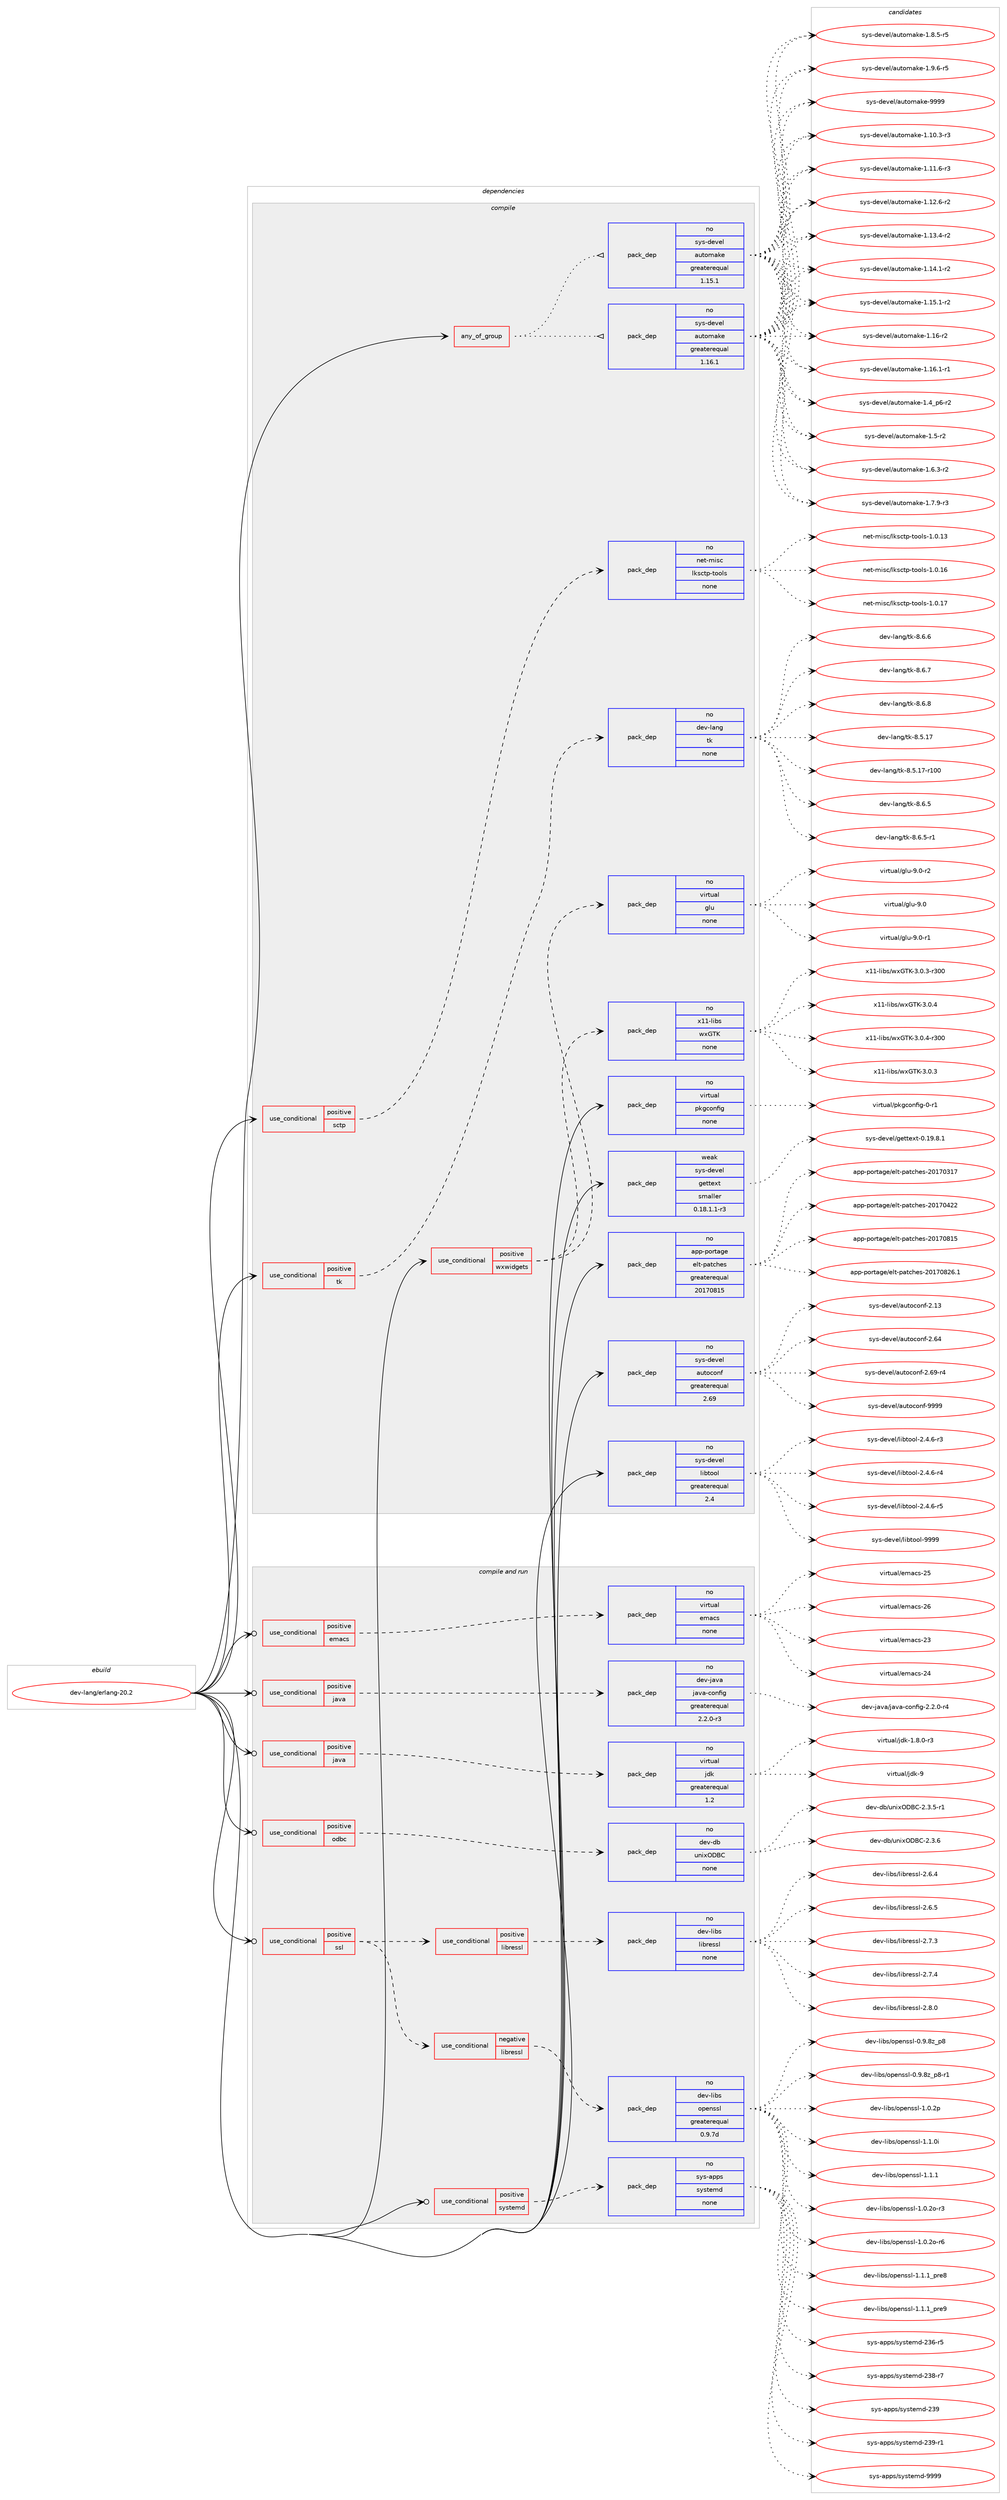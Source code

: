 digraph prolog {

# *************
# Graph options
# *************

newrank=true;
concentrate=true;
compound=true;
graph [rankdir=LR,fontname=Helvetica,fontsize=10,ranksep=1.5];#, ranksep=2.5, nodesep=0.2];
edge  [arrowhead=vee];
node  [fontname=Helvetica,fontsize=10];

# **********
# The ebuild
# **********

subgraph cluster_leftcol {
color=gray;
rank=same;
label=<<i>ebuild</i>>;
id [label="dev-lang/erlang-20.2", color=red, width=4, href="../dev-lang/erlang-20.2.svg"];
}

# ****************
# The dependencies
# ****************

subgraph cluster_midcol {
color=gray;
label=<<i>dependencies</i>>;
subgraph cluster_compile {
fillcolor="#eeeeee";
style=filled;
label=<<i>compile</i>>;
subgraph any94 {
dependency4325 [label=<<TABLE BORDER="0" CELLBORDER="1" CELLSPACING="0" CELLPADDING="4"><TR><TD CELLPADDING="10">any_of_group</TD></TR></TABLE>>, shape=none, color=red];subgraph pack2949 {
dependency4326 [label=<<TABLE BORDER="0" CELLBORDER="1" CELLSPACING="0" CELLPADDING="4" WIDTH="220"><TR><TD ROWSPAN="6" CELLPADDING="30">pack_dep</TD></TR><TR><TD WIDTH="110">no</TD></TR><TR><TD>sys-devel</TD></TR><TR><TD>automake</TD></TR><TR><TD>greaterequal</TD></TR><TR><TD>1.16.1</TD></TR></TABLE>>, shape=none, color=blue];
}
dependency4325:e -> dependency4326:w [weight=20,style="dotted",arrowhead="oinv"];
subgraph pack2950 {
dependency4327 [label=<<TABLE BORDER="0" CELLBORDER="1" CELLSPACING="0" CELLPADDING="4" WIDTH="220"><TR><TD ROWSPAN="6" CELLPADDING="30">pack_dep</TD></TR><TR><TD WIDTH="110">no</TD></TR><TR><TD>sys-devel</TD></TR><TR><TD>automake</TD></TR><TR><TD>greaterequal</TD></TR><TR><TD>1.15.1</TD></TR></TABLE>>, shape=none, color=blue];
}
dependency4325:e -> dependency4327:w [weight=20,style="dotted",arrowhead="oinv"];
}
id:e -> dependency4325:w [weight=20,style="solid",arrowhead="vee"];
subgraph cond1274 {
dependency4328 [label=<<TABLE BORDER="0" CELLBORDER="1" CELLSPACING="0" CELLPADDING="4"><TR><TD ROWSPAN="3" CELLPADDING="10">use_conditional</TD></TR><TR><TD>positive</TD></TR><TR><TD>sctp</TD></TR></TABLE>>, shape=none, color=red];
subgraph pack2951 {
dependency4329 [label=<<TABLE BORDER="0" CELLBORDER="1" CELLSPACING="0" CELLPADDING="4" WIDTH="220"><TR><TD ROWSPAN="6" CELLPADDING="30">pack_dep</TD></TR><TR><TD WIDTH="110">no</TD></TR><TR><TD>net-misc</TD></TR><TR><TD>lksctp-tools</TD></TR><TR><TD>none</TD></TR><TR><TD></TD></TR></TABLE>>, shape=none, color=blue];
}
dependency4328:e -> dependency4329:w [weight=20,style="dashed",arrowhead="vee"];
}
id:e -> dependency4328:w [weight=20,style="solid",arrowhead="vee"];
subgraph cond1275 {
dependency4330 [label=<<TABLE BORDER="0" CELLBORDER="1" CELLSPACING="0" CELLPADDING="4"><TR><TD ROWSPAN="3" CELLPADDING="10">use_conditional</TD></TR><TR><TD>positive</TD></TR><TR><TD>tk</TD></TR></TABLE>>, shape=none, color=red];
subgraph pack2952 {
dependency4331 [label=<<TABLE BORDER="0" CELLBORDER="1" CELLSPACING="0" CELLPADDING="4" WIDTH="220"><TR><TD ROWSPAN="6" CELLPADDING="30">pack_dep</TD></TR><TR><TD WIDTH="110">no</TD></TR><TR><TD>dev-lang</TD></TR><TR><TD>tk</TD></TR><TR><TD>none</TD></TR><TR><TD></TD></TR></TABLE>>, shape=none, color=blue];
}
dependency4330:e -> dependency4331:w [weight=20,style="dashed",arrowhead="vee"];
}
id:e -> dependency4330:w [weight=20,style="solid",arrowhead="vee"];
subgraph cond1276 {
dependency4332 [label=<<TABLE BORDER="0" CELLBORDER="1" CELLSPACING="0" CELLPADDING="4"><TR><TD ROWSPAN="3" CELLPADDING="10">use_conditional</TD></TR><TR><TD>positive</TD></TR><TR><TD>wxwidgets</TD></TR></TABLE>>, shape=none, color=red];
subgraph pack2953 {
dependency4333 [label=<<TABLE BORDER="0" CELLBORDER="1" CELLSPACING="0" CELLPADDING="4" WIDTH="220"><TR><TD ROWSPAN="6" CELLPADDING="30">pack_dep</TD></TR><TR><TD WIDTH="110">no</TD></TR><TR><TD>x11-libs</TD></TR><TR><TD>wxGTK</TD></TR><TR><TD>none</TD></TR><TR><TD></TD></TR></TABLE>>, shape=none, color=blue];
}
dependency4332:e -> dependency4333:w [weight=20,style="dashed",arrowhead="vee"];
subgraph pack2954 {
dependency4334 [label=<<TABLE BORDER="0" CELLBORDER="1" CELLSPACING="0" CELLPADDING="4" WIDTH="220"><TR><TD ROWSPAN="6" CELLPADDING="30">pack_dep</TD></TR><TR><TD WIDTH="110">no</TD></TR><TR><TD>virtual</TD></TR><TR><TD>glu</TD></TR><TR><TD>none</TD></TR><TR><TD></TD></TR></TABLE>>, shape=none, color=blue];
}
dependency4332:e -> dependency4334:w [weight=20,style="dashed",arrowhead="vee"];
}
id:e -> dependency4332:w [weight=20,style="solid",arrowhead="vee"];
subgraph pack2955 {
dependency4335 [label=<<TABLE BORDER="0" CELLBORDER="1" CELLSPACING="0" CELLPADDING="4" WIDTH="220"><TR><TD ROWSPAN="6" CELLPADDING="30">pack_dep</TD></TR><TR><TD WIDTH="110">no</TD></TR><TR><TD>app-portage</TD></TR><TR><TD>elt-patches</TD></TR><TR><TD>greaterequal</TD></TR><TR><TD>20170815</TD></TR></TABLE>>, shape=none, color=blue];
}
id:e -> dependency4335:w [weight=20,style="solid",arrowhead="vee"];
subgraph pack2956 {
dependency4336 [label=<<TABLE BORDER="0" CELLBORDER="1" CELLSPACING="0" CELLPADDING="4" WIDTH="220"><TR><TD ROWSPAN="6" CELLPADDING="30">pack_dep</TD></TR><TR><TD WIDTH="110">no</TD></TR><TR><TD>sys-devel</TD></TR><TR><TD>autoconf</TD></TR><TR><TD>greaterequal</TD></TR><TR><TD>2.69</TD></TR></TABLE>>, shape=none, color=blue];
}
id:e -> dependency4336:w [weight=20,style="solid",arrowhead="vee"];
subgraph pack2957 {
dependency4337 [label=<<TABLE BORDER="0" CELLBORDER="1" CELLSPACING="0" CELLPADDING="4" WIDTH="220"><TR><TD ROWSPAN="6" CELLPADDING="30">pack_dep</TD></TR><TR><TD WIDTH="110">no</TD></TR><TR><TD>sys-devel</TD></TR><TR><TD>libtool</TD></TR><TR><TD>greaterequal</TD></TR><TR><TD>2.4</TD></TR></TABLE>>, shape=none, color=blue];
}
id:e -> dependency4337:w [weight=20,style="solid",arrowhead="vee"];
subgraph pack2958 {
dependency4338 [label=<<TABLE BORDER="0" CELLBORDER="1" CELLSPACING="0" CELLPADDING="4" WIDTH="220"><TR><TD ROWSPAN="6" CELLPADDING="30">pack_dep</TD></TR><TR><TD WIDTH="110">no</TD></TR><TR><TD>virtual</TD></TR><TR><TD>pkgconfig</TD></TR><TR><TD>none</TD></TR><TR><TD></TD></TR></TABLE>>, shape=none, color=blue];
}
id:e -> dependency4338:w [weight=20,style="solid",arrowhead="vee"];
subgraph pack2959 {
dependency4339 [label=<<TABLE BORDER="0" CELLBORDER="1" CELLSPACING="0" CELLPADDING="4" WIDTH="220"><TR><TD ROWSPAN="6" CELLPADDING="30">pack_dep</TD></TR><TR><TD WIDTH="110">weak</TD></TR><TR><TD>sys-devel</TD></TR><TR><TD>gettext</TD></TR><TR><TD>smaller</TD></TR><TR><TD>0.18.1.1-r3</TD></TR></TABLE>>, shape=none, color=blue];
}
id:e -> dependency4339:w [weight=20,style="solid",arrowhead="vee"];
}
subgraph cluster_compileandrun {
fillcolor="#eeeeee";
style=filled;
label=<<i>compile and run</i>>;
subgraph cond1277 {
dependency4340 [label=<<TABLE BORDER="0" CELLBORDER="1" CELLSPACING="0" CELLPADDING="4"><TR><TD ROWSPAN="3" CELLPADDING="10">use_conditional</TD></TR><TR><TD>positive</TD></TR><TR><TD>emacs</TD></TR></TABLE>>, shape=none, color=red];
subgraph pack2960 {
dependency4341 [label=<<TABLE BORDER="0" CELLBORDER="1" CELLSPACING="0" CELLPADDING="4" WIDTH="220"><TR><TD ROWSPAN="6" CELLPADDING="30">pack_dep</TD></TR><TR><TD WIDTH="110">no</TD></TR><TR><TD>virtual</TD></TR><TR><TD>emacs</TD></TR><TR><TD>none</TD></TR><TR><TD></TD></TR></TABLE>>, shape=none, color=blue];
}
dependency4340:e -> dependency4341:w [weight=20,style="dashed",arrowhead="vee"];
}
id:e -> dependency4340:w [weight=20,style="solid",arrowhead="odotvee"];
subgraph cond1278 {
dependency4342 [label=<<TABLE BORDER="0" CELLBORDER="1" CELLSPACING="0" CELLPADDING="4"><TR><TD ROWSPAN="3" CELLPADDING="10">use_conditional</TD></TR><TR><TD>positive</TD></TR><TR><TD>java</TD></TR></TABLE>>, shape=none, color=red];
subgraph pack2961 {
dependency4343 [label=<<TABLE BORDER="0" CELLBORDER="1" CELLSPACING="0" CELLPADDING="4" WIDTH="220"><TR><TD ROWSPAN="6" CELLPADDING="30">pack_dep</TD></TR><TR><TD WIDTH="110">no</TD></TR><TR><TD>dev-java</TD></TR><TR><TD>java-config</TD></TR><TR><TD>greaterequal</TD></TR><TR><TD>2.2.0-r3</TD></TR></TABLE>>, shape=none, color=blue];
}
dependency4342:e -> dependency4343:w [weight=20,style="dashed",arrowhead="vee"];
}
id:e -> dependency4342:w [weight=20,style="solid",arrowhead="odotvee"];
subgraph cond1279 {
dependency4344 [label=<<TABLE BORDER="0" CELLBORDER="1" CELLSPACING="0" CELLPADDING="4"><TR><TD ROWSPAN="3" CELLPADDING="10">use_conditional</TD></TR><TR><TD>positive</TD></TR><TR><TD>java</TD></TR></TABLE>>, shape=none, color=red];
subgraph pack2962 {
dependency4345 [label=<<TABLE BORDER="0" CELLBORDER="1" CELLSPACING="0" CELLPADDING="4" WIDTH="220"><TR><TD ROWSPAN="6" CELLPADDING="30">pack_dep</TD></TR><TR><TD WIDTH="110">no</TD></TR><TR><TD>virtual</TD></TR><TR><TD>jdk</TD></TR><TR><TD>greaterequal</TD></TR><TR><TD>1.2</TD></TR></TABLE>>, shape=none, color=blue];
}
dependency4344:e -> dependency4345:w [weight=20,style="dashed",arrowhead="vee"];
}
id:e -> dependency4344:w [weight=20,style="solid",arrowhead="odotvee"];
subgraph cond1280 {
dependency4346 [label=<<TABLE BORDER="0" CELLBORDER="1" CELLSPACING="0" CELLPADDING="4"><TR><TD ROWSPAN="3" CELLPADDING="10">use_conditional</TD></TR><TR><TD>positive</TD></TR><TR><TD>odbc</TD></TR></TABLE>>, shape=none, color=red];
subgraph pack2963 {
dependency4347 [label=<<TABLE BORDER="0" CELLBORDER="1" CELLSPACING="0" CELLPADDING="4" WIDTH="220"><TR><TD ROWSPAN="6" CELLPADDING="30">pack_dep</TD></TR><TR><TD WIDTH="110">no</TD></TR><TR><TD>dev-db</TD></TR><TR><TD>unixODBC</TD></TR><TR><TD>none</TD></TR><TR><TD></TD></TR></TABLE>>, shape=none, color=blue];
}
dependency4346:e -> dependency4347:w [weight=20,style="dashed",arrowhead="vee"];
}
id:e -> dependency4346:w [weight=20,style="solid",arrowhead="odotvee"];
subgraph cond1281 {
dependency4348 [label=<<TABLE BORDER="0" CELLBORDER="1" CELLSPACING="0" CELLPADDING="4"><TR><TD ROWSPAN="3" CELLPADDING="10">use_conditional</TD></TR><TR><TD>positive</TD></TR><TR><TD>ssl</TD></TR></TABLE>>, shape=none, color=red];
subgraph cond1282 {
dependency4349 [label=<<TABLE BORDER="0" CELLBORDER="1" CELLSPACING="0" CELLPADDING="4"><TR><TD ROWSPAN="3" CELLPADDING="10">use_conditional</TD></TR><TR><TD>negative</TD></TR><TR><TD>libressl</TD></TR></TABLE>>, shape=none, color=red];
subgraph pack2964 {
dependency4350 [label=<<TABLE BORDER="0" CELLBORDER="1" CELLSPACING="0" CELLPADDING="4" WIDTH="220"><TR><TD ROWSPAN="6" CELLPADDING="30">pack_dep</TD></TR><TR><TD WIDTH="110">no</TD></TR><TR><TD>dev-libs</TD></TR><TR><TD>openssl</TD></TR><TR><TD>greaterequal</TD></TR><TR><TD>0.9.7d</TD></TR></TABLE>>, shape=none, color=blue];
}
dependency4349:e -> dependency4350:w [weight=20,style="dashed",arrowhead="vee"];
}
dependency4348:e -> dependency4349:w [weight=20,style="dashed",arrowhead="vee"];
subgraph cond1283 {
dependency4351 [label=<<TABLE BORDER="0" CELLBORDER="1" CELLSPACING="0" CELLPADDING="4"><TR><TD ROWSPAN="3" CELLPADDING="10">use_conditional</TD></TR><TR><TD>positive</TD></TR><TR><TD>libressl</TD></TR></TABLE>>, shape=none, color=red];
subgraph pack2965 {
dependency4352 [label=<<TABLE BORDER="0" CELLBORDER="1" CELLSPACING="0" CELLPADDING="4" WIDTH="220"><TR><TD ROWSPAN="6" CELLPADDING="30">pack_dep</TD></TR><TR><TD WIDTH="110">no</TD></TR><TR><TD>dev-libs</TD></TR><TR><TD>libressl</TD></TR><TR><TD>none</TD></TR><TR><TD></TD></TR></TABLE>>, shape=none, color=blue];
}
dependency4351:e -> dependency4352:w [weight=20,style="dashed",arrowhead="vee"];
}
dependency4348:e -> dependency4351:w [weight=20,style="dashed",arrowhead="vee"];
}
id:e -> dependency4348:w [weight=20,style="solid",arrowhead="odotvee"];
subgraph cond1284 {
dependency4353 [label=<<TABLE BORDER="0" CELLBORDER="1" CELLSPACING="0" CELLPADDING="4"><TR><TD ROWSPAN="3" CELLPADDING="10">use_conditional</TD></TR><TR><TD>positive</TD></TR><TR><TD>systemd</TD></TR></TABLE>>, shape=none, color=red];
subgraph pack2966 {
dependency4354 [label=<<TABLE BORDER="0" CELLBORDER="1" CELLSPACING="0" CELLPADDING="4" WIDTH="220"><TR><TD ROWSPAN="6" CELLPADDING="30">pack_dep</TD></TR><TR><TD WIDTH="110">no</TD></TR><TR><TD>sys-apps</TD></TR><TR><TD>systemd</TD></TR><TR><TD>none</TD></TR><TR><TD></TD></TR></TABLE>>, shape=none, color=blue];
}
dependency4353:e -> dependency4354:w [weight=20,style="dashed",arrowhead="vee"];
}
id:e -> dependency4353:w [weight=20,style="solid",arrowhead="odotvee"];
}
subgraph cluster_run {
fillcolor="#eeeeee";
style=filled;
label=<<i>run</i>>;
}
}

# **************
# The candidates
# **************

subgraph cluster_choices {
rank=same;
color=gray;
label=<<i>candidates</i>>;

subgraph choice2949 {
color=black;
nodesep=1;
choice11512111545100101118101108479711711611110997107101454946494846514511451 [label="sys-devel/automake-1.10.3-r3", color=red, width=4,href="../sys-devel/automake-1.10.3-r3.svg"];
choice11512111545100101118101108479711711611110997107101454946494946544511451 [label="sys-devel/automake-1.11.6-r3", color=red, width=4,href="../sys-devel/automake-1.11.6-r3.svg"];
choice11512111545100101118101108479711711611110997107101454946495046544511450 [label="sys-devel/automake-1.12.6-r2", color=red, width=4,href="../sys-devel/automake-1.12.6-r2.svg"];
choice11512111545100101118101108479711711611110997107101454946495146524511450 [label="sys-devel/automake-1.13.4-r2", color=red, width=4,href="../sys-devel/automake-1.13.4-r2.svg"];
choice11512111545100101118101108479711711611110997107101454946495246494511450 [label="sys-devel/automake-1.14.1-r2", color=red, width=4,href="../sys-devel/automake-1.14.1-r2.svg"];
choice11512111545100101118101108479711711611110997107101454946495346494511450 [label="sys-devel/automake-1.15.1-r2", color=red, width=4,href="../sys-devel/automake-1.15.1-r2.svg"];
choice1151211154510010111810110847971171161111099710710145494649544511450 [label="sys-devel/automake-1.16-r2", color=red, width=4,href="../sys-devel/automake-1.16-r2.svg"];
choice11512111545100101118101108479711711611110997107101454946495446494511449 [label="sys-devel/automake-1.16.1-r1", color=red, width=4,href="../sys-devel/automake-1.16.1-r1.svg"];
choice115121115451001011181011084797117116111109971071014549465295112544511450 [label="sys-devel/automake-1.4_p6-r2", color=red, width=4,href="../sys-devel/automake-1.4_p6-r2.svg"];
choice11512111545100101118101108479711711611110997107101454946534511450 [label="sys-devel/automake-1.5-r2", color=red, width=4,href="../sys-devel/automake-1.5-r2.svg"];
choice115121115451001011181011084797117116111109971071014549465446514511450 [label="sys-devel/automake-1.6.3-r2", color=red, width=4,href="../sys-devel/automake-1.6.3-r2.svg"];
choice115121115451001011181011084797117116111109971071014549465546574511451 [label="sys-devel/automake-1.7.9-r3", color=red, width=4,href="../sys-devel/automake-1.7.9-r3.svg"];
choice115121115451001011181011084797117116111109971071014549465646534511453 [label="sys-devel/automake-1.8.5-r5", color=red, width=4,href="../sys-devel/automake-1.8.5-r5.svg"];
choice115121115451001011181011084797117116111109971071014549465746544511453 [label="sys-devel/automake-1.9.6-r5", color=red, width=4,href="../sys-devel/automake-1.9.6-r5.svg"];
choice115121115451001011181011084797117116111109971071014557575757 [label="sys-devel/automake-9999", color=red, width=4,href="../sys-devel/automake-9999.svg"];
dependency4326:e -> choice11512111545100101118101108479711711611110997107101454946494846514511451:w [style=dotted,weight="100"];
dependency4326:e -> choice11512111545100101118101108479711711611110997107101454946494946544511451:w [style=dotted,weight="100"];
dependency4326:e -> choice11512111545100101118101108479711711611110997107101454946495046544511450:w [style=dotted,weight="100"];
dependency4326:e -> choice11512111545100101118101108479711711611110997107101454946495146524511450:w [style=dotted,weight="100"];
dependency4326:e -> choice11512111545100101118101108479711711611110997107101454946495246494511450:w [style=dotted,weight="100"];
dependency4326:e -> choice11512111545100101118101108479711711611110997107101454946495346494511450:w [style=dotted,weight="100"];
dependency4326:e -> choice1151211154510010111810110847971171161111099710710145494649544511450:w [style=dotted,weight="100"];
dependency4326:e -> choice11512111545100101118101108479711711611110997107101454946495446494511449:w [style=dotted,weight="100"];
dependency4326:e -> choice115121115451001011181011084797117116111109971071014549465295112544511450:w [style=dotted,weight="100"];
dependency4326:e -> choice11512111545100101118101108479711711611110997107101454946534511450:w [style=dotted,weight="100"];
dependency4326:e -> choice115121115451001011181011084797117116111109971071014549465446514511450:w [style=dotted,weight="100"];
dependency4326:e -> choice115121115451001011181011084797117116111109971071014549465546574511451:w [style=dotted,weight="100"];
dependency4326:e -> choice115121115451001011181011084797117116111109971071014549465646534511453:w [style=dotted,weight="100"];
dependency4326:e -> choice115121115451001011181011084797117116111109971071014549465746544511453:w [style=dotted,weight="100"];
dependency4326:e -> choice115121115451001011181011084797117116111109971071014557575757:w [style=dotted,weight="100"];
}
subgraph choice2950 {
color=black;
nodesep=1;
choice11512111545100101118101108479711711611110997107101454946494846514511451 [label="sys-devel/automake-1.10.3-r3", color=red, width=4,href="../sys-devel/automake-1.10.3-r3.svg"];
choice11512111545100101118101108479711711611110997107101454946494946544511451 [label="sys-devel/automake-1.11.6-r3", color=red, width=4,href="../sys-devel/automake-1.11.6-r3.svg"];
choice11512111545100101118101108479711711611110997107101454946495046544511450 [label="sys-devel/automake-1.12.6-r2", color=red, width=4,href="../sys-devel/automake-1.12.6-r2.svg"];
choice11512111545100101118101108479711711611110997107101454946495146524511450 [label="sys-devel/automake-1.13.4-r2", color=red, width=4,href="../sys-devel/automake-1.13.4-r2.svg"];
choice11512111545100101118101108479711711611110997107101454946495246494511450 [label="sys-devel/automake-1.14.1-r2", color=red, width=4,href="../sys-devel/automake-1.14.1-r2.svg"];
choice11512111545100101118101108479711711611110997107101454946495346494511450 [label="sys-devel/automake-1.15.1-r2", color=red, width=4,href="../sys-devel/automake-1.15.1-r2.svg"];
choice1151211154510010111810110847971171161111099710710145494649544511450 [label="sys-devel/automake-1.16-r2", color=red, width=4,href="../sys-devel/automake-1.16-r2.svg"];
choice11512111545100101118101108479711711611110997107101454946495446494511449 [label="sys-devel/automake-1.16.1-r1", color=red, width=4,href="../sys-devel/automake-1.16.1-r1.svg"];
choice115121115451001011181011084797117116111109971071014549465295112544511450 [label="sys-devel/automake-1.4_p6-r2", color=red, width=4,href="../sys-devel/automake-1.4_p6-r2.svg"];
choice11512111545100101118101108479711711611110997107101454946534511450 [label="sys-devel/automake-1.5-r2", color=red, width=4,href="../sys-devel/automake-1.5-r2.svg"];
choice115121115451001011181011084797117116111109971071014549465446514511450 [label="sys-devel/automake-1.6.3-r2", color=red, width=4,href="../sys-devel/automake-1.6.3-r2.svg"];
choice115121115451001011181011084797117116111109971071014549465546574511451 [label="sys-devel/automake-1.7.9-r3", color=red, width=4,href="../sys-devel/automake-1.7.9-r3.svg"];
choice115121115451001011181011084797117116111109971071014549465646534511453 [label="sys-devel/automake-1.8.5-r5", color=red, width=4,href="../sys-devel/automake-1.8.5-r5.svg"];
choice115121115451001011181011084797117116111109971071014549465746544511453 [label="sys-devel/automake-1.9.6-r5", color=red, width=4,href="../sys-devel/automake-1.9.6-r5.svg"];
choice115121115451001011181011084797117116111109971071014557575757 [label="sys-devel/automake-9999", color=red, width=4,href="../sys-devel/automake-9999.svg"];
dependency4327:e -> choice11512111545100101118101108479711711611110997107101454946494846514511451:w [style=dotted,weight="100"];
dependency4327:e -> choice11512111545100101118101108479711711611110997107101454946494946544511451:w [style=dotted,weight="100"];
dependency4327:e -> choice11512111545100101118101108479711711611110997107101454946495046544511450:w [style=dotted,weight="100"];
dependency4327:e -> choice11512111545100101118101108479711711611110997107101454946495146524511450:w [style=dotted,weight="100"];
dependency4327:e -> choice11512111545100101118101108479711711611110997107101454946495246494511450:w [style=dotted,weight="100"];
dependency4327:e -> choice11512111545100101118101108479711711611110997107101454946495346494511450:w [style=dotted,weight="100"];
dependency4327:e -> choice1151211154510010111810110847971171161111099710710145494649544511450:w [style=dotted,weight="100"];
dependency4327:e -> choice11512111545100101118101108479711711611110997107101454946495446494511449:w [style=dotted,weight="100"];
dependency4327:e -> choice115121115451001011181011084797117116111109971071014549465295112544511450:w [style=dotted,weight="100"];
dependency4327:e -> choice11512111545100101118101108479711711611110997107101454946534511450:w [style=dotted,weight="100"];
dependency4327:e -> choice115121115451001011181011084797117116111109971071014549465446514511450:w [style=dotted,weight="100"];
dependency4327:e -> choice115121115451001011181011084797117116111109971071014549465546574511451:w [style=dotted,weight="100"];
dependency4327:e -> choice115121115451001011181011084797117116111109971071014549465646534511453:w [style=dotted,weight="100"];
dependency4327:e -> choice115121115451001011181011084797117116111109971071014549465746544511453:w [style=dotted,weight="100"];
dependency4327:e -> choice115121115451001011181011084797117116111109971071014557575757:w [style=dotted,weight="100"];
}
subgraph choice2951 {
color=black;
nodesep=1;
choice110101116451091051159947108107115991161124511611111110811545494648464951 [label="net-misc/lksctp-tools-1.0.13", color=red, width=4,href="../net-misc/lksctp-tools-1.0.13.svg"];
choice110101116451091051159947108107115991161124511611111110811545494648464954 [label="net-misc/lksctp-tools-1.0.16", color=red, width=4,href="../net-misc/lksctp-tools-1.0.16.svg"];
choice110101116451091051159947108107115991161124511611111110811545494648464955 [label="net-misc/lksctp-tools-1.0.17", color=red, width=4,href="../net-misc/lksctp-tools-1.0.17.svg"];
dependency4329:e -> choice110101116451091051159947108107115991161124511611111110811545494648464951:w [style=dotted,weight="100"];
dependency4329:e -> choice110101116451091051159947108107115991161124511611111110811545494648464954:w [style=dotted,weight="100"];
dependency4329:e -> choice110101116451091051159947108107115991161124511611111110811545494648464955:w [style=dotted,weight="100"];
}
subgraph choice2952 {
color=black;
nodesep=1;
choice10010111845108971101034711610745564653464955 [label="dev-lang/tk-8.5.17", color=red, width=4,href="../dev-lang/tk-8.5.17.svg"];
choice1001011184510897110103471161074556465346495545114494848 [label="dev-lang/tk-8.5.17-r100", color=red, width=4,href="../dev-lang/tk-8.5.17-r100.svg"];
choice100101118451089711010347116107455646544653 [label="dev-lang/tk-8.6.5", color=red, width=4,href="../dev-lang/tk-8.6.5.svg"];
choice1001011184510897110103471161074556465446534511449 [label="dev-lang/tk-8.6.5-r1", color=red, width=4,href="../dev-lang/tk-8.6.5-r1.svg"];
choice100101118451089711010347116107455646544654 [label="dev-lang/tk-8.6.6", color=red, width=4,href="../dev-lang/tk-8.6.6.svg"];
choice100101118451089711010347116107455646544655 [label="dev-lang/tk-8.6.7", color=red, width=4,href="../dev-lang/tk-8.6.7.svg"];
choice100101118451089711010347116107455646544656 [label="dev-lang/tk-8.6.8", color=red, width=4,href="../dev-lang/tk-8.6.8.svg"];
dependency4331:e -> choice10010111845108971101034711610745564653464955:w [style=dotted,weight="100"];
dependency4331:e -> choice1001011184510897110103471161074556465346495545114494848:w [style=dotted,weight="100"];
dependency4331:e -> choice100101118451089711010347116107455646544653:w [style=dotted,weight="100"];
dependency4331:e -> choice1001011184510897110103471161074556465446534511449:w [style=dotted,weight="100"];
dependency4331:e -> choice100101118451089711010347116107455646544654:w [style=dotted,weight="100"];
dependency4331:e -> choice100101118451089711010347116107455646544655:w [style=dotted,weight="100"];
dependency4331:e -> choice100101118451089711010347116107455646544656:w [style=dotted,weight="100"];
}
subgraph choice2953 {
color=black;
nodesep=1;
choice1204949451081059811547119120718475455146484651 [label="x11-libs/wxGTK-3.0.3", color=red, width=4,href="../x11-libs/wxGTK-3.0.3.svg"];
choice120494945108105981154711912071847545514648465145114514848 [label="x11-libs/wxGTK-3.0.3-r300", color=red, width=4,href="../x11-libs/wxGTK-3.0.3-r300.svg"];
choice1204949451081059811547119120718475455146484652 [label="x11-libs/wxGTK-3.0.4", color=red, width=4,href="../x11-libs/wxGTK-3.0.4.svg"];
choice120494945108105981154711912071847545514648465245114514848 [label="x11-libs/wxGTK-3.0.4-r300", color=red, width=4,href="../x11-libs/wxGTK-3.0.4-r300.svg"];
dependency4333:e -> choice1204949451081059811547119120718475455146484651:w [style=dotted,weight="100"];
dependency4333:e -> choice120494945108105981154711912071847545514648465145114514848:w [style=dotted,weight="100"];
dependency4333:e -> choice1204949451081059811547119120718475455146484652:w [style=dotted,weight="100"];
dependency4333:e -> choice120494945108105981154711912071847545514648465245114514848:w [style=dotted,weight="100"];
}
subgraph choice2954 {
color=black;
nodesep=1;
choice118105114116117971084710310811745574648 [label="virtual/glu-9.0", color=red, width=4,href="../virtual/glu-9.0.svg"];
choice1181051141161179710847103108117455746484511449 [label="virtual/glu-9.0-r1", color=red, width=4,href="../virtual/glu-9.0-r1.svg"];
choice1181051141161179710847103108117455746484511450 [label="virtual/glu-9.0-r2", color=red, width=4,href="../virtual/glu-9.0-r2.svg"];
dependency4334:e -> choice118105114116117971084710310811745574648:w [style=dotted,weight="100"];
dependency4334:e -> choice1181051141161179710847103108117455746484511449:w [style=dotted,weight="100"];
dependency4334:e -> choice1181051141161179710847103108117455746484511450:w [style=dotted,weight="100"];
}
subgraph choice2955 {
color=black;
nodesep=1;
choice97112112451121111141169710310147101108116451129711699104101115455048495548514955 [label="app-portage/elt-patches-20170317", color=red, width=4,href="../app-portage/elt-patches-20170317.svg"];
choice97112112451121111141169710310147101108116451129711699104101115455048495548525050 [label="app-portage/elt-patches-20170422", color=red, width=4,href="../app-portage/elt-patches-20170422.svg"];
choice97112112451121111141169710310147101108116451129711699104101115455048495548564953 [label="app-portage/elt-patches-20170815", color=red, width=4,href="../app-portage/elt-patches-20170815.svg"];
choice971121124511211111411697103101471011081164511297116991041011154550484955485650544649 [label="app-portage/elt-patches-20170826.1", color=red, width=4,href="../app-portage/elt-patches-20170826.1.svg"];
dependency4335:e -> choice97112112451121111141169710310147101108116451129711699104101115455048495548514955:w [style=dotted,weight="100"];
dependency4335:e -> choice97112112451121111141169710310147101108116451129711699104101115455048495548525050:w [style=dotted,weight="100"];
dependency4335:e -> choice97112112451121111141169710310147101108116451129711699104101115455048495548564953:w [style=dotted,weight="100"];
dependency4335:e -> choice971121124511211111411697103101471011081164511297116991041011154550484955485650544649:w [style=dotted,weight="100"];
}
subgraph choice2956 {
color=black;
nodesep=1;
choice115121115451001011181011084797117116111991111101024550464951 [label="sys-devel/autoconf-2.13", color=red, width=4,href="../sys-devel/autoconf-2.13.svg"];
choice115121115451001011181011084797117116111991111101024550465452 [label="sys-devel/autoconf-2.64", color=red, width=4,href="../sys-devel/autoconf-2.64.svg"];
choice1151211154510010111810110847971171161119911111010245504654574511452 [label="sys-devel/autoconf-2.69-r4", color=red, width=4,href="../sys-devel/autoconf-2.69-r4.svg"];
choice115121115451001011181011084797117116111991111101024557575757 [label="sys-devel/autoconf-9999", color=red, width=4,href="../sys-devel/autoconf-9999.svg"];
dependency4336:e -> choice115121115451001011181011084797117116111991111101024550464951:w [style=dotted,weight="100"];
dependency4336:e -> choice115121115451001011181011084797117116111991111101024550465452:w [style=dotted,weight="100"];
dependency4336:e -> choice1151211154510010111810110847971171161119911111010245504654574511452:w [style=dotted,weight="100"];
dependency4336:e -> choice115121115451001011181011084797117116111991111101024557575757:w [style=dotted,weight="100"];
}
subgraph choice2957 {
color=black;
nodesep=1;
choice1151211154510010111810110847108105981161111111084550465246544511451 [label="sys-devel/libtool-2.4.6-r3", color=red, width=4,href="../sys-devel/libtool-2.4.6-r3.svg"];
choice1151211154510010111810110847108105981161111111084550465246544511452 [label="sys-devel/libtool-2.4.6-r4", color=red, width=4,href="../sys-devel/libtool-2.4.6-r4.svg"];
choice1151211154510010111810110847108105981161111111084550465246544511453 [label="sys-devel/libtool-2.4.6-r5", color=red, width=4,href="../sys-devel/libtool-2.4.6-r5.svg"];
choice1151211154510010111810110847108105981161111111084557575757 [label="sys-devel/libtool-9999", color=red, width=4,href="../sys-devel/libtool-9999.svg"];
dependency4337:e -> choice1151211154510010111810110847108105981161111111084550465246544511451:w [style=dotted,weight="100"];
dependency4337:e -> choice1151211154510010111810110847108105981161111111084550465246544511452:w [style=dotted,weight="100"];
dependency4337:e -> choice1151211154510010111810110847108105981161111111084550465246544511453:w [style=dotted,weight="100"];
dependency4337:e -> choice1151211154510010111810110847108105981161111111084557575757:w [style=dotted,weight="100"];
}
subgraph choice2958 {
color=black;
nodesep=1;
choice11810511411611797108471121071039911111010210510345484511449 [label="virtual/pkgconfig-0-r1", color=red, width=4,href="../virtual/pkgconfig-0-r1.svg"];
dependency4338:e -> choice11810511411611797108471121071039911111010210510345484511449:w [style=dotted,weight="100"];
}
subgraph choice2959 {
color=black;
nodesep=1;
choice1151211154510010111810110847103101116116101120116454846495746564649 [label="sys-devel/gettext-0.19.8.1", color=red, width=4,href="../sys-devel/gettext-0.19.8.1.svg"];
dependency4339:e -> choice1151211154510010111810110847103101116116101120116454846495746564649:w [style=dotted,weight="100"];
}
subgraph choice2960 {
color=black;
nodesep=1;
choice11810511411611797108471011099799115455051 [label="virtual/emacs-23", color=red, width=4,href="../virtual/emacs-23.svg"];
choice11810511411611797108471011099799115455052 [label="virtual/emacs-24", color=red, width=4,href="../virtual/emacs-24.svg"];
choice11810511411611797108471011099799115455053 [label="virtual/emacs-25", color=red, width=4,href="../virtual/emacs-25.svg"];
choice11810511411611797108471011099799115455054 [label="virtual/emacs-26", color=red, width=4,href="../virtual/emacs-26.svg"];
dependency4341:e -> choice11810511411611797108471011099799115455051:w [style=dotted,weight="100"];
dependency4341:e -> choice11810511411611797108471011099799115455052:w [style=dotted,weight="100"];
dependency4341:e -> choice11810511411611797108471011099799115455053:w [style=dotted,weight="100"];
dependency4341:e -> choice11810511411611797108471011099799115455054:w [style=dotted,weight="100"];
}
subgraph choice2961 {
color=black;
nodesep=1;
choice10010111845106971189747106971189745991111101021051034550465046484511452 [label="dev-java/java-config-2.2.0-r4", color=red, width=4,href="../dev-java/java-config-2.2.0-r4.svg"];
dependency4343:e -> choice10010111845106971189747106971189745991111101021051034550465046484511452:w [style=dotted,weight="100"];
}
subgraph choice2962 {
color=black;
nodesep=1;
choice11810511411611797108471061001074549465646484511451 [label="virtual/jdk-1.8.0-r3", color=red, width=4,href="../virtual/jdk-1.8.0-r3.svg"];
choice11810511411611797108471061001074557 [label="virtual/jdk-9", color=red, width=4,href="../virtual/jdk-9.svg"];
dependency4345:e -> choice11810511411611797108471061001074549465646484511451:w [style=dotted,weight="100"];
dependency4345:e -> choice11810511411611797108471061001074557:w [style=dotted,weight="100"];
}
subgraph choice2963 {
color=black;
nodesep=1;
choice100101118451009847117110105120796866674550465146534511449 [label="dev-db/unixODBC-2.3.5-r1", color=red, width=4,href="../dev-db/unixODBC-2.3.5-r1.svg"];
choice10010111845100984711711010512079686667455046514654 [label="dev-db/unixODBC-2.3.6", color=red, width=4,href="../dev-db/unixODBC-2.3.6.svg"];
dependency4347:e -> choice100101118451009847117110105120796866674550465146534511449:w [style=dotted,weight="100"];
dependency4347:e -> choice10010111845100984711711010512079686667455046514654:w [style=dotted,weight="100"];
}
subgraph choice2964 {
color=black;
nodesep=1;
choice1001011184510810598115471111121011101151151084549464846501114511451 [label="dev-libs/openssl-1.0.2o-r3", color=red, width=4,href="../dev-libs/openssl-1.0.2o-r3.svg"];
choice1001011184510810598115471111121011101151151084549464846501114511454 [label="dev-libs/openssl-1.0.2o-r6", color=red, width=4,href="../dev-libs/openssl-1.0.2o-r6.svg"];
choice1001011184510810598115471111121011101151151084549464946499511211410156 [label="dev-libs/openssl-1.1.1_pre8", color=red, width=4,href="../dev-libs/openssl-1.1.1_pre8.svg"];
choice1001011184510810598115471111121011101151151084549464946499511211410157 [label="dev-libs/openssl-1.1.1_pre9", color=red, width=4,href="../dev-libs/openssl-1.1.1_pre9.svg"];
choice1001011184510810598115471111121011101151151084548465746561229511256 [label="dev-libs/openssl-0.9.8z_p8", color=red, width=4,href="../dev-libs/openssl-0.9.8z_p8.svg"];
choice10010111845108105981154711111210111011511510845484657465612295112564511449 [label="dev-libs/openssl-0.9.8z_p8-r1", color=red, width=4,href="../dev-libs/openssl-0.9.8z_p8-r1.svg"];
choice100101118451081059811547111112101110115115108454946484650112 [label="dev-libs/openssl-1.0.2p", color=red, width=4,href="../dev-libs/openssl-1.0.2p.svg"];
choice100101118451081059811547111112101110115115108454946494648105 [label="dev-libs/openssl-1.1.0i", color=red, width=4,href="../dev-libs/openssl-1.1.0i.svg"];
choice100101118451081059811547111112101110115115108454946494649 [label="dev-libs/openssl-1.1.1", color=red, width=4,href="../dev-libs/openssl-1.1.1.svg"];
dependency4350:e -> choice1001011184510810598115471111121011101151151084549464846501114511451:w [style=dotted,weight="100"];
dependency4350:e -> choice1001011184510810598115471111121011101151151084549464846501114511454:w [style=dotted,weight="100"];
dependency4350:e -> choice1001011184510810598115471111121011101151151084549464946499511211410156:w [style=dotted,weight="100"];
dependency4350:e -> choice1001011184510810598115471111121011101151151084549464946499511211410157:w [style=dotted,weight="100"];
dependency4350:e -> choice1001011184510810598115471111121011101151151084548465746561229511256:w [style=dotted,weight="100"];
dependency4350:e -> choice10010111845108105981154711111210111011511510845484657465612295112564511449:w [style=dotted,weight="100"];
dependency4350:e -> choice100101118451081059811547111112101110115115108454946484650112:w [style=dotted,weight="100"];
dependency4350:e -> choice100101118451081059811547111112101110115115108454946494648105:w [style=dotted,weight="100"];
dependency4350:e -> choice100101118451081059811547111112101110115115108454946494649:w [style=dotted,weight="100"];
}
subgraph choice2965 {
color=black;
nodesep=1;
choice10010111845108105981154710810598114101115115108455046544652 [label="dev-libs/libressl-2.6.4", color=red, width=4,href="../dev-libs/libressl-2.6.4.svg"];
choice10010111845108105981154710810598114101115115108455046544653 [label="dev-libs/libressl-2.6.5", color=red, width=4,href="../dev-libs/libressl-2.6.5.svg"];
choice10010111845108105981154710810598114101115115108455046554651 [label="dev-libs/libressl-2.7.3", color=red, width=4,href="../dev-libs/libressl-2.7.3.svg"];
choice10010111845108105981154710810598114101115115108455046554652 [label="dev-libs/libressl-2.7.4", color=red, width=4,href="../dev-libs/libressl-2.7.4.svg"];
choice10010111845108105981154710810598114101115115108455046564648 [label="dev-libs/libressl-2.8.0", color=red, width=4,href="../dev-libs/libressl-2.8.0.svg"];
dependency4352:e -> choice10010111845108105981154710810598114101115115108455046544652:w [style=dotted,weight="100"];
dependency4352:e -> choice10010111845108105981154710810598114101115115108455046544653:w [style=dotted,weight="100"];
dependency4352:e -> choice10010111845108105981154710810598114101115115108455046554651:w [style=dotted,weight="100"];
dependency4352:e -> choice10010111845108105981154710810598114101115115108455046554652:w [style=dotted,weight="100"];
dependency4352:e -> choice10010111845108105981154710810598114101115115108455046564648:w [style=dotted,weight="100"];
}
subgraph choice2966 {
color=black;
nodesep=1;
choice115121115459711211211547115121115116101109100455051544511453 [label="sys-apps/systemd-236-r5", color=red, width=4,href="../sys-apps/systemd-236-r5.svg"];
choice115121115459711211211547115121115116101109100455051564511455 [label="sys-apps/systemd-238-r7", color=red, width=4,href="../sys-apps/systemd-238-r7.svg"];
choice11512111545971121121154711512111511610110910045505157 [label="sys-apps/systemd-239", color=red, width=4,href="../sys-apps/systemd-239.svg"];
choice115121115459711211211547115121115116101109100455051574511449 [label="sys-apps/systemd-239-r1", color=red, width=4,href="../sys-apps/systemd-239-r1.svg"];
choice1151211154597112112115471151211151161011091004557575757 [label="sys-apps/systemd-9999", color=red, width=4,href="../sys-apps/systemd-9999.svg"];
dependency4354:e -> choice115121115459711211211547115121115116101109100455051544511453:w [style=dotted,weight="100"];
dependency4354:e -> choice115121115459711211211547115121115116101109100455051564511455:w [style=dotted,weight="100"];
dependency4354:e -> choice11512111545971121121154711512111511610110910045505157:w [style=dotted,weight="100"];
dependency4354:e -> choice115121115459711211211547115121115116101109100455051574511449:w [style=dotted,weight="100"];
dependency4354:e -> choice1151211154597112112115471151211151161011091004557575757:w [style=dotted,weight="100"];
}
}

}
